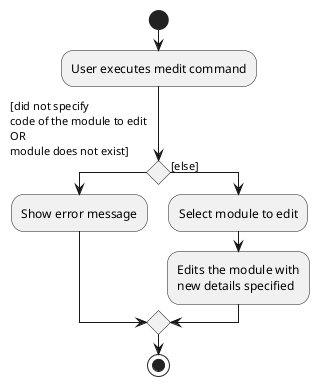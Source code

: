 @startuml
start
:User executes medit command;

if () then ([did not specify
code of the module to edit
OR
module does not exist]
)
:Show error message;

else ([else])
:Select module to edit;
:Edits the module with
new details specified;
endif
stop
@enduml